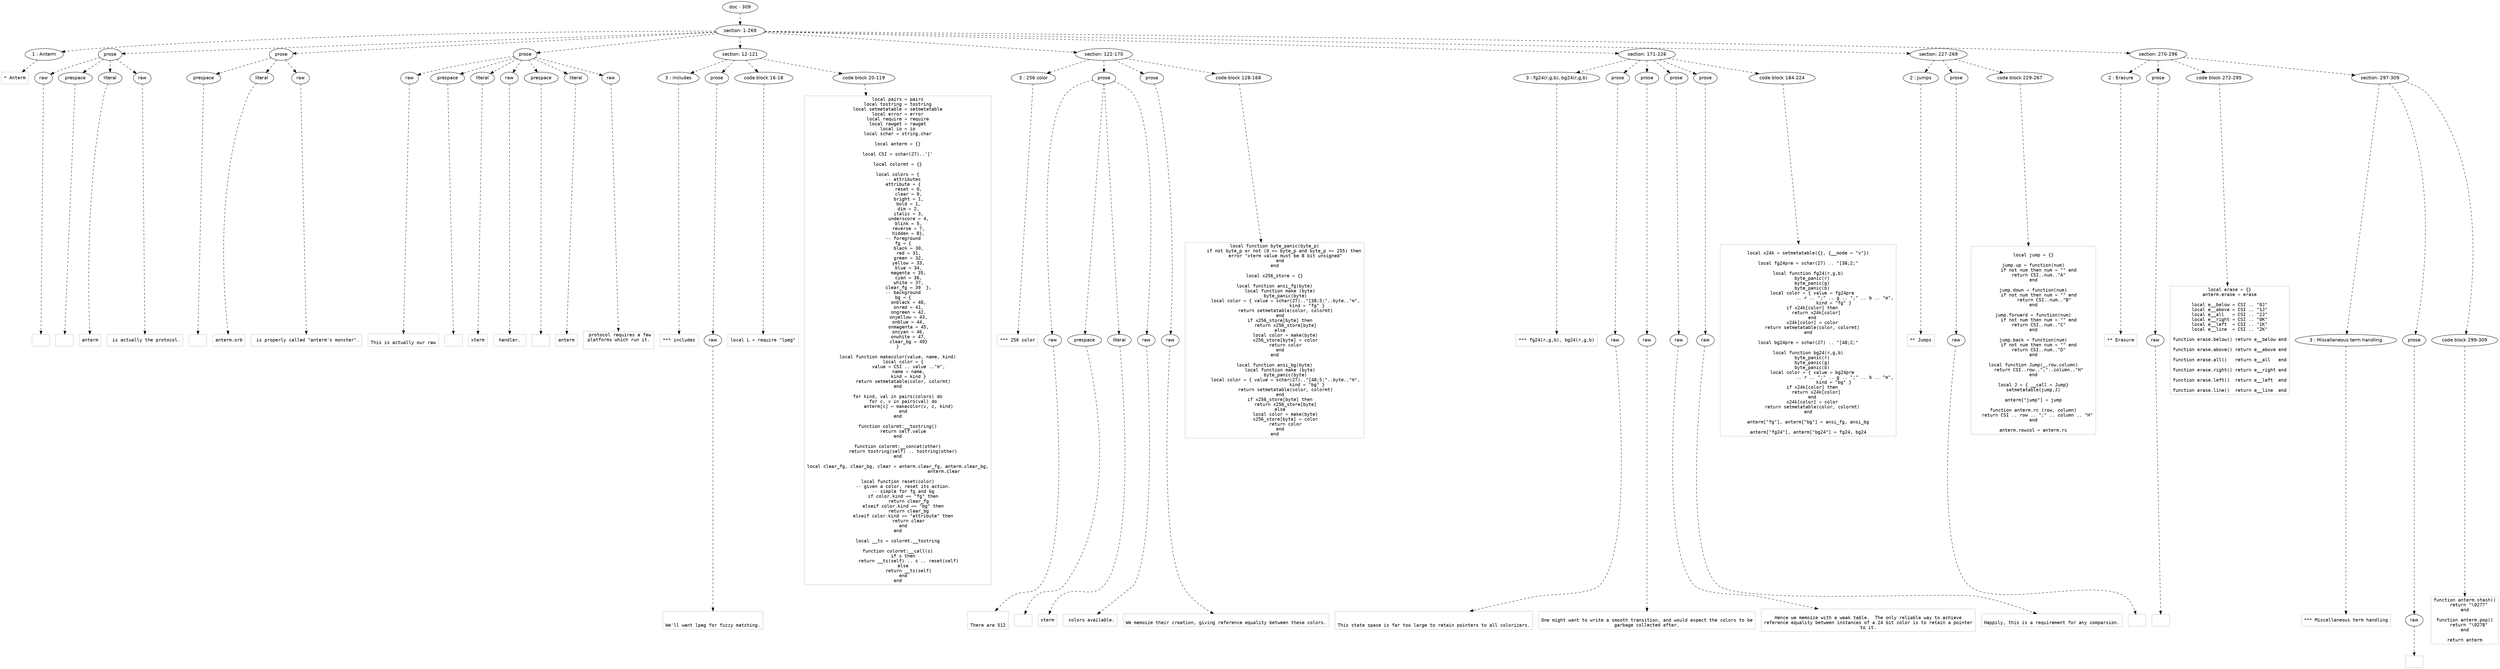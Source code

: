 digraph lpegNode {

node [fontname=Helvetica]
edge [style=dashed]

doc_0 [label="doc - 309"]


doc_0 -> { section_1}
{rank=same; section_1}

section_1 [label="section: 1-269"]


// END RANK doc_0

section_1 -> { header_2 prose_3 prose_4 prose_5 section_6 section_7 section_8 section_9 section_10}
{rank=same; header_2 prose_3 prose_4 prose_5 section_6 section_7 section_8 section_9 section_10}

header_2 [label="1 : Anterm"]

prose_3 [label="prose"]

prose_4 [label="prose"]

prose_5 [label="prose"]

section_6 [label="section: 12-121"]

section_7 [label="section: 122-170"]

section_8 [label="section: 171-226"]

section_9 [label="section: 227-269"]

section_10 [label="section: 270-296"]


// END RANK section_1

header_2 -> leaf_11
leaf_11  [color=Gray,shape=rectangle,fontname=Inconsolata,label="* Anterm"]
// END RANK header_2

prose_3 -> { raw_12 prespace_13 literal_14 raw_15}
{rank=same; raw_12 prespace_13 literal_14 raw_15}

raw_12 [label="raw"]

prespace_13 [label="prespace"]

literal_14 [label="literal"]

raw_15 [label="raw"]


// END RANK prose_3

raw_12 -> leaf_16
leaf_16  [color=Gray,shape=rectangle,fontname=Inconsolata,label="
"]
// END RANK raw_12

prespace_13 -> leaf_17
leaf_17  [color=Gray,shape=rectangle,fontname=Inconsolata,label=""]
// END RANK prespace_13

literal_14 -> leaf_18
leaf_18  [color=Gray,shape=rectangle,fontname=Inconsolata,label="anterm"]
// END RANK literal_14

raw_15 -> leaf_19
leaf_19  [color=Gray,shape=rectangle,fontname=Inconsolata,label=" is actually the protocol.
"]
// END RANK raw_15

prose_4 -> { prespace_20 literal_21 raw_22}
{rank=same; prespace_20 literal_21 raw_22}

prespace_20 [label="prespace"]

literal_21 [label="literal"]

raw_22 [label="raw"]


// END RANK prose_4

prespace_20 -> leaf_23
leaf_23  [color=Gray,shape=rectangle,fontname=Inconsolata,label=""]
// END RANK prespace_20

literal_21 -> leaf_24
leaf_24  [color=Gray,shape=rectangle,fontname=Inconsolata,label="anterm.orb"]
// END RANK literal_21

raw_22 -> leaf_25
leaf_25  [color=Gray,shape=rectangle,fontname=Inconsolata,label=" is properly called \"anterm's monster\".
"]
// END RANK raw_22

prose_5 -> { raw_26 prespace_27 literal_28 raw_29 prespace_30 literal_31 raw_32}
{rank=same; raw_26 prespace_27 literal_28 raw_29 prespace_30 literal_31 raw_32}

raw_26 [label="raw"]

prespace_27 [label="prespace"]

literal_28 [label="literal"]

raw_29 [label="raw"]

prespace_30 [label="prespace"]

literal_31 [label="literal"]

raw_32 [label="raw"]


// END RANK prose_5

raw_26 -> leaf_33
leaf_33  [color=Gray,shape=rectangle,fontname=Inconsolata,label="
This is actually our raw"]
// END RANK raw_26

prespace_27 -> leaf_34
leaf_34  [color=Gray,shape=rectangle,fontname=Inconsolata,label=" "]
// END RANK prespace_27

literal_28 -> leaf_35
leaf_35  [color=Gray,shape=rectangle,fontname=Inconsolata,label="xterm"]
// END RANK literal_28

raw_29 -> leaf_36
leaf_36  [color=Gray,shape=rectangle,fontname=Inconsolata,label=" handler. "]
// END RANK raw_29

prespace_30 -> leaf_37
leaf_37  [color=Gray,shape=rectangle,fontname=Inconsolata,label=" "]
// END RANK prespace_30

literal_31 -> leaf_38
leaf_38  [color=Gray,shape=rectangle,fontname=Inconsolata,label="anterm"]
// END RANK literal_31

raw_32 -> leaf_39
leaf_39  [color=Gray,shape=rectangle,fontname=Inconsolata,label=" protocol requires a few
platforms which run it.

"]
// END RANK raw_32

section_6 -> { header_40 prose_41 codeblock_42 codeblock_43}
{rank=same; header_40 prose_41 codeblock_42 codeblock_43}

header_40 [label="3 : includes"]

prose_41 [label="prose"]

codeblock_42 [label="code block 16-18"]

codeblock_43 [label="code block 20-119"]


// END RANK section_6

header_40 -> leaf_44
leaf_44  [color=Gray,shape=rectangle,fontname=Inconsolata,label="*** includes"]
// END RANK header_40

prose_41 -> { raw_45}
{rank=same; raw_45}

raw_45 [label="raw"]


// END RANK prose_41

raw_45 -> leaf_46
leaf_46  [color=Gray,shape=rectangle,fontname=Inconsolata,label="

We'll want lpeg for fuzzy matching.
"]
// END RANK raw_45

codeblock_42 -> leaf_47
leaf_47  [color=Gray,shape=rectangle,fontname=Inconsolata,label="local L = require \"lpeg\""]
// END RANK codeblock_42

codeblock_43 -> leaf_48
leaf_48  [color=Gray,shape=rectangle,fontname=Inconsolata,label="local pairs = pairs
local tostring = tostring
local setmetatable = setmetatable
local error = error
local require = require
local rawget = rawget
local io = io
local schar = string.char

local anterm = {}

local CSI = schar(27)..'['

local colormt = {}

local colors = {
    -- attributes
    attribute = {
        reset = 0,
        clear = 0,
        bright = 1,
        bold = 1,
        dim = 2,
        italic = 3,
        underscore = 4,
        blink = 5,
        reverse = 7,
        hidden = 8},
    -- foreground
    fg = {
        black = 30,
        red = 31,
        green = 32,
        yellow = 33,
        blue = 34,
        magenta = 35,
        cyan = 36,
        white = 37,
        clear_fg = 39  },
    -- background
    bg = {
        onblack = 40,
        onred = 41,
        ongreen = 42,
        onyellow = 43,
        onblue = 44,
        onmagenta = 45,
        oncyan = 46,
        onwhite = 47,
        clear_bg = 49}
}

local function makecolor(value, name, kind)
    local color = {
        value = CSI .. value ..\"m\",
        name = name,
        kind = kind }
    return setmetatable(color, colormt)
end

for kind, val in pairs(colors) do
    for c, v in pairs(val) do
        anterm[c] = makecolor(v, c, kind)
    end
end

function colormt:__tostring()
    return self.value
end

function colormt:__concat(other)
    return tostring(self) .. tostring(other)
end

local clear_fg, clear_bg, clear = anterm.clear_fg, anterm.clear_bg,
                                  anterm.clear

local function reset(color)
    -- given a color, reset its action.
    -- simple for fg and bg
    if color.kind == \"fg\" then
        return clear_fg
    elseif color.kind == \"bg\" then
        return clear_bg
    elseif color.kind == \"attribute\" then
        return clear
    end
end

local __ts = colormt.__tostring

function colormt:__call(s)
    if s then
        return __ts(self) .. s .. reset(self)
    else
        return __ts(self)
    end
end"]
// END RANK codeblock_43

section_7 -> { header_49 prose_50 prose_51 codeblock_52}
{rank=same; header_49 prose_50 prose_51 codeblock_52}

header_49 [label="3 : 256 color"]

prose_50 [label="prose"]

prose_51 [label="prose"]

codeblock_52 [label="code block 128-168"]


// END RANK section_7

header_49 -> leaf_53
leaf_53  [color=Gray,shape=rectangle,fontname=Inconsolata,label="*** 256 color"]
// END RANK header_49

prose_50 -> { raw_54 prespace_55 literal_56 raw_57}
{rank=same; raw_54 prespace_55 literal_56 raw_57}

raw_54 [label="raw"]

prespace_55 [label="prespace"]

literal_56 [label="literal"]

raw_57 [label="raw"]


// END RANK prose_50

raw_54 -> leaf_58
leaf_58  [color=Gray,shape=rectangle,fontname=Inconsolata,label="

There are 512"]
// END RANK raw_54

prespace_55 -> leaf_59
leaf_59  [color=Gray,shape=rectangle,fontname=Inconsolata,label=" "]
// END RANK prespace_55

literal_56 -> leaf_60
leaf_60  [color=Gray,shape=rectangle,fontname=Inconsolata,label="xterm"]
// END RANK literal_56

raw_57 -> leaf_61
leaf_61  [color=Gray,shape=rectangle,fontname=Inconsolata,label=" colors available.
"]
// END RANK raw_57

prose_51 -> { raw_62}
{rank=same; raw_62}

raw_62 [label="raw"]


// END RANK prose_51

raw_62 -> leaf_63
leaf_63  [color=Gray,shape=rectangle,fontname=Inconsolata,label="
We memoize their creation, giving reference equality between these colors.
"]
// END RANK raw_62

codeblock_52 -> leaf_64
leaf_64  [color=Gray,shape=rectangle,fontname=Inconsolata,label="local function byte_panic(byte_p)
       if not byte_p or not (0 <= byte_p and byte_p <= 255) then
        error \"xterm value must be 8 bit unsigned\"
    end
end

local x256_store = {}

local function ansi_fg(byte)
    local function make (byte)
        byte_panic(byte)
        local color = { value = schar(27)..\"[38;5;\"..byte..\"m\",
                        kind = \"fg\" }
        return setmetatable(color, colormt)
    end
    if x256_store[byte] then
        return x256_store[byte]
    else
        local color = make(byte)
        x256_store[byte] = color
        return color
    end
end

local function ansi_bg(byte)
    local function make (byte)
        byte_panic(byte)
        local color = { value = schar(27)..\"[48;5;\"..byte..\"m\",
                        kind = \"bg\" }
        return setmetatable(color, colormt)
    end
    if x256_store[byte] then
        return x256_store[byte]
    else
        local color = make(byte)
        x256_store[byte] = color
        return color
    end
end"]
// END RANK codeblock_52

section_8 -> { header_65 prose_66 prose_67 prose_68 prose_69 codeblock_70}
{rank=same; header_65 prose_66 prose_67 prose_68 prose_69 codeblock_70}

header_65 [label="3 : fg24(r,g,b), bg24(r,g,b)"]

prose_66 [label="prose"]

prose_67 [label="prose"]

prose_68 [label="prose"]

prose_69 [label="prose"]

codeblock_70 [label="code block 184-224"]


// END RANK section_8

header_65 -> leaf_71
leaf_71  [color=Gray,shape=rectangle,fontname=Inconsolata,label="*** fg24(r,g,b), bg24(r,g,b)"]
// END RANK header_65

prose_66 -> { raw_72}
{rank=same; raw_72}

raw_72 [label="raw"]


// END RANK prose_66

raw_72 -> leaf_73
leaf_73  [color=Gray,shape=rectangle,fontname=Inconsolata,label="

This state space is far too large to retain pointers to all colorizers.
"]
// END RANK raw_72

prose_67 -> { raw_74}
{rank=same; raw_74}

raw_74 [label="raw"]


// END RANK prose_67

raw_74 -> leaf_75
leaf_75  [color=Gray,shape=rectangle,fontname=Inconsolata,label="
One might want to write a smooth transition, and would expect the colors to be
garbage collected after.
"]
// END RANK raw_74

prose_68 -> { raw_76}
{rank=same; raw_76}

raw_76 [label="raw"]


// END RANK prose_68

raw_76 -> leaf_77
leaf_77  [color=Gray,shape=rectangle,fontname=Inconsolata,label="
Hence we memoize with a weak table.  The only reliable way to achieve
reference equality between instances of a 24 bit color is to retain a pointer
to it.
"]
// END RANK raw_76

prose_69 -> { raw_78}
{rank=same; raw_78}

raw_78 [label="raw"]


// END RANK prose_69

raw_78 -> leaf_79
leaf_79  [color=Gray,shape=rectangle,fontname=Inconsolata,label="
Happily, this is a requirement for any comparsion.
"]
// END RANK raw_78

codeblock_70 -> leaf_80
leaf_80  [color=Gray,shape=rectangle,fontname=Inconsolata,label="
local x24k = setmetatable({}, {__mode = \"v\"})

local fg24pre = schar(27) .. \"[38;2;\"

local function fg24(r,g,b)
   byte_panic(r)
   byte_panic(g)
   byte_panic(b)
   local color = { value = fg24pre
                           .. r .. \";\" .. g .. \";\" .. b .. \"m\",
                   kind = \"fg\" }
   if x24k[color] then
      return x24k[color]
   end
   x24k[color] = color
   return setmetatable(color, colormt)
end

local bg24pre = schar(27) .. \"[48;2;\"

local function bg24(r,g,b)
   byte_panic(r)
   byte_panic(g)
   byte_panic(b)
   local color = { value = bg24pre
                           .. r .. \";\" .. g .. \";\" .. b .. \"m\",
                   kind = \"bg\" }
   if x24k[color] then
      return x24k[color]
   end
   x24k[color] = color
   return setmetatable(color, colormt)
end

anterm[\"fg\"], anterm[\"bg\"] = ansi_fg, ansi_bg

anterm[\"fg24\"], anterm[\"bg24\"] = fg24, bg24
"]
// END RANK codeblock_70

section_9 -> { header_81 prose_82 codeblock_83}
{rank=same; header_81 prose_82 codeblock_83}

header_81 [label="2 : Jumps"]

prose_82 [label="prose"]

codeblock_83 [label="code block 229-267"]


// END RANK section_9

header_81 -> leaf_84
leaf_84  [color=Gray,shape=rectangle,fontname=Inconsolata,label="** Jumps"]
// END RANK header_81

prose_82 -> { raw_85}
{rank=same; raw_85}

raw_85 [label="raw"]


// END RANK prose_82

raw_85 -> leaf_86
leaf_86  [color=Gray,shape=rectangle,fontname=Inconsolata,label="
"]
// END RANK raw_85

codeblock_83 -> leaf_87
leaf_87  [color=Gray,shape=rectangle,fontname=Inconsolata,label="
local jump = {}

jump.up = function(num)
    if not num then num = \"\" end
    return CSI..num..\"A\"
end

jump.down = function(num)
    if not num then num = \"\" end
        return CSI..num..\"B\"
end

jump.forward = function(num)
    if not num then num = \"\" end
    return CSI..num..\"C\"
end

jump.back = function(num)
    if not num then num = \"\" end
    return CSI..num..\"D\"
end

local function Jump(_,row,column)
    return CSI..row..\";\"..column..\"H\"
end

local J = { __call = Jump}
setmetatable(jump,J)

anterm[\"jump\"] = jump

function anterm.rc (row, column)
   return CSI .. row .. \";\" .. column .. \"H\"
end

anterm.rowcol = anterm.rc"]
// END RANK codeblock_83

section_10 -> { header_88 prose_89 codeblock_90 section_91}
{rank=same; header_88 prose_89 codeblock_90 section_91}

header_88 [label="2 : Erasure"]

prose_89 [label="prose"]

codeblock_90 [label="code block 272-295"]

section_91 [label="section: 297-309"]


// END RANK section_10

header_88 -> leaf_92
leaf_92  [color=Gray,shape=rectangle,fontname=Inconsolata,label="** Erasure"]
// END RANK header_88

prose_89 -> { raw_93}
{rank=same; raw_93}

raw_93 [label="raw"]


// END RANK prose_89

raw_93 -> leaf_94
leaf_94  [color=Gray,shape=rectangle,fontname=Inconsolata,label="
"]
// END RANK raw_93

codeblock_90 -> leaf_95
leaf_95  [color=Gray,shape=rectangle,fontname=Inconsolata,label="local erase = {}
anterm.erase = erase

local e__below = CSI .. \"0J\"
local e__above = CSI .. \"1J\"
local e__all   = CSI .. \"2J\"
local e__right = CSI .. \"0K\"
local e__left  = CSI .. \"1K\"
local e__line  = CSI .. \"2K\"

function erase.below() return e__below end

function erase.above() return e__above end

function erase.all()   return e__all   end

function erase.right() return e__right end

function erase.left()  return e__left  end

function erase.line()  return e__line  end
"]
// END RANK codeblock_90

section_91 -> { header_96 prose_97 codeblock_98}
{rank=same; header_96 prose_97 codeblock_98}

header_96 [label="3 : Miscellaneous term handling"]

prose_97 [label="prose"]

codeblock_98 [label="code block 299-309"]


// END RANK section_91

header_96 -> leaf_99
leaf_99  [color=Gray,shape=rectangle,fontname=Inconsolata,label="*** Miscellaneous term handling"]
// END RANK header_96

prose_97 -> { raw_100}
{rank=same; raw_100}

raw_100 [label="raw"]


// END RANK prose_97

raw_100 -> leaf_101
leaf_101  [color=Gray,shape=rectangle,fontname=Inconsolata,label="
"]
// END RANK raw_100

codeblock_98 -> leaf_102
leaf_102  [color=Gray,shape=rectangle,fontname=Inconsolata,label="function anterm.stash()
   return \"\\0277\"
end

function anterm.pop()
   return \"\\0278\"
end

return anterm"]
// END RANK codeblock_98


}
